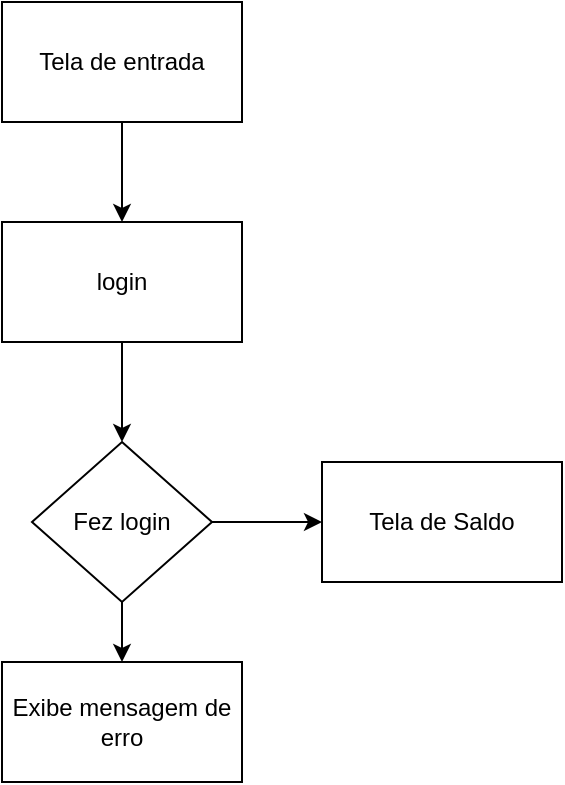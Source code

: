 <mxfile version="20.2.7" type="github">
  <diagram id="9-ulB7Q57yaI7KhHF3rH" name="Página-1">
    <mxGraphModel dx="868" dy="442" grid="1" gridSize="10" guides="1" tooltips="1" connect="1" arrows="1" fold="1" page="1" pageScale="1" pageWidth="827" pageHeight="1169" math="0" shadow="0">
      <root>
        <mxCell id="0" />
        <mxCell id="1" parent="0" />
        <mxCell id="JcBuZ0mTesqjTfWFxaHW-1" value="Tela de entrada" style="rounded=0;whiteSpace=wrap;html=1;" vertex="1" parent="1">
          <mxGeometry x="80" y="30" width="120" height="60" as="geometry" />
        </mxCell>
        <mxCell id="JcBuZ0mTesqjTfWFxaHW-22" value="" style="edgeStyle=none;rounded=0;orthogonalLoop=1;jettySize=auto;html=1;" edge="1" parent="1" source="JcBuZ0mTesqjTfWFxaHW-2" target="JcBuZ0mTesqjTfWFxaHW-3">
          <mxGeometry relative="1" as="geometry" />
        </mxCell>
        <mxCell id="JcBuZ0mTesqjTfWFxaHW-2" value="login" style="rounded=0;whiteSpace=wrap;html=1;" vertex="1" parent="1">
          <mxGeometry x="80" y="140" width="120" height="60" as="geometry" />
        </mxCell>
        <mxCell id="JcBuZ0mTesqjTfWFxaHW-23" value="" style="edgeStyle=none;rounded=0;orthogonalLoop=1;jettySize=auto;html=1;" edge="1" parent="1" source="JcBuZ0mTesqjTfWFxaHW-3" target="JcBuZ0mTesqjTfWFxaHW-4">
          <mxGeometry relative="1" as="geometry" />
        </mxCell>
        <mxCell id="JcBuZ0mTesqjTfWFxaHW-24" value="" style="edgeStyle=none;rounded=0;orthogonalLoop=1;jettySize=auto;html=1;" edge="1" parent="1" source="JcBuZ0mTesqjTfWFxaHW-3" target="JcBuZ0mTesqjTfWFxaHW-5">
          <mxGeometry relative="1" as="geometry" />
        </mxCell>
        <mxCell id="JcBuZ0mTesqjTfWFxaHW-3" value="Fez login" style="rhombus;whiteSpace=wrap;html=1;" vertex="1" parent="1">
          <mxGeometry x="95" y="250" width="90" height="80" as="geometry" />
        </mxCell>
        <mxCell id="JcBuZ0mTesqjTfWFxaHW-4" value="Tela de Saldo" style="rounded=0;whiteSpace=wrap;html=1;" vertex="1" parent="1">
          <mxGeometry x="240" y="260" width="120" height="60" as="geometry" />
        </mxCell>
        <mxCell id="JcBuZ0mTesqjTfWFxaHW-5" value="Exibe mensagem de erro" style="rounded=0;whiteSpace=wrap;html=1;" vertex="1" parent="1">
          <mxGeometry x="80" y="360" width="120" height="60" as="geometry" />
        </mxCell>
        <mxCell id="JcBuZ0mTesqjTfWFxaHW-9" value="" style="endArrow=classic;html=1;rounded=0;exitX=0.5;exitY=1;exitDx=0;exitDy=0;entryX=0.5;entryY=0;entryDx=0;entryDy=0;" edge="1" parent="1" source="JcBuZ0mTesqjTfWFxaHW-1" target="JcBuZ0mTesqjTfWFxaHW-2">
          <mxGeometry width="50" height="50" relative="1" as="geometry">
            <mxPoint x="110" y="260" as="sourcePoint" />
            <mxPoint x="160" y="210" as="targetPoint" />
          </mxGeometry>
        </mxCell>
      </root>
    </mxGraphModel>
  </diagram>
</mxfile>
